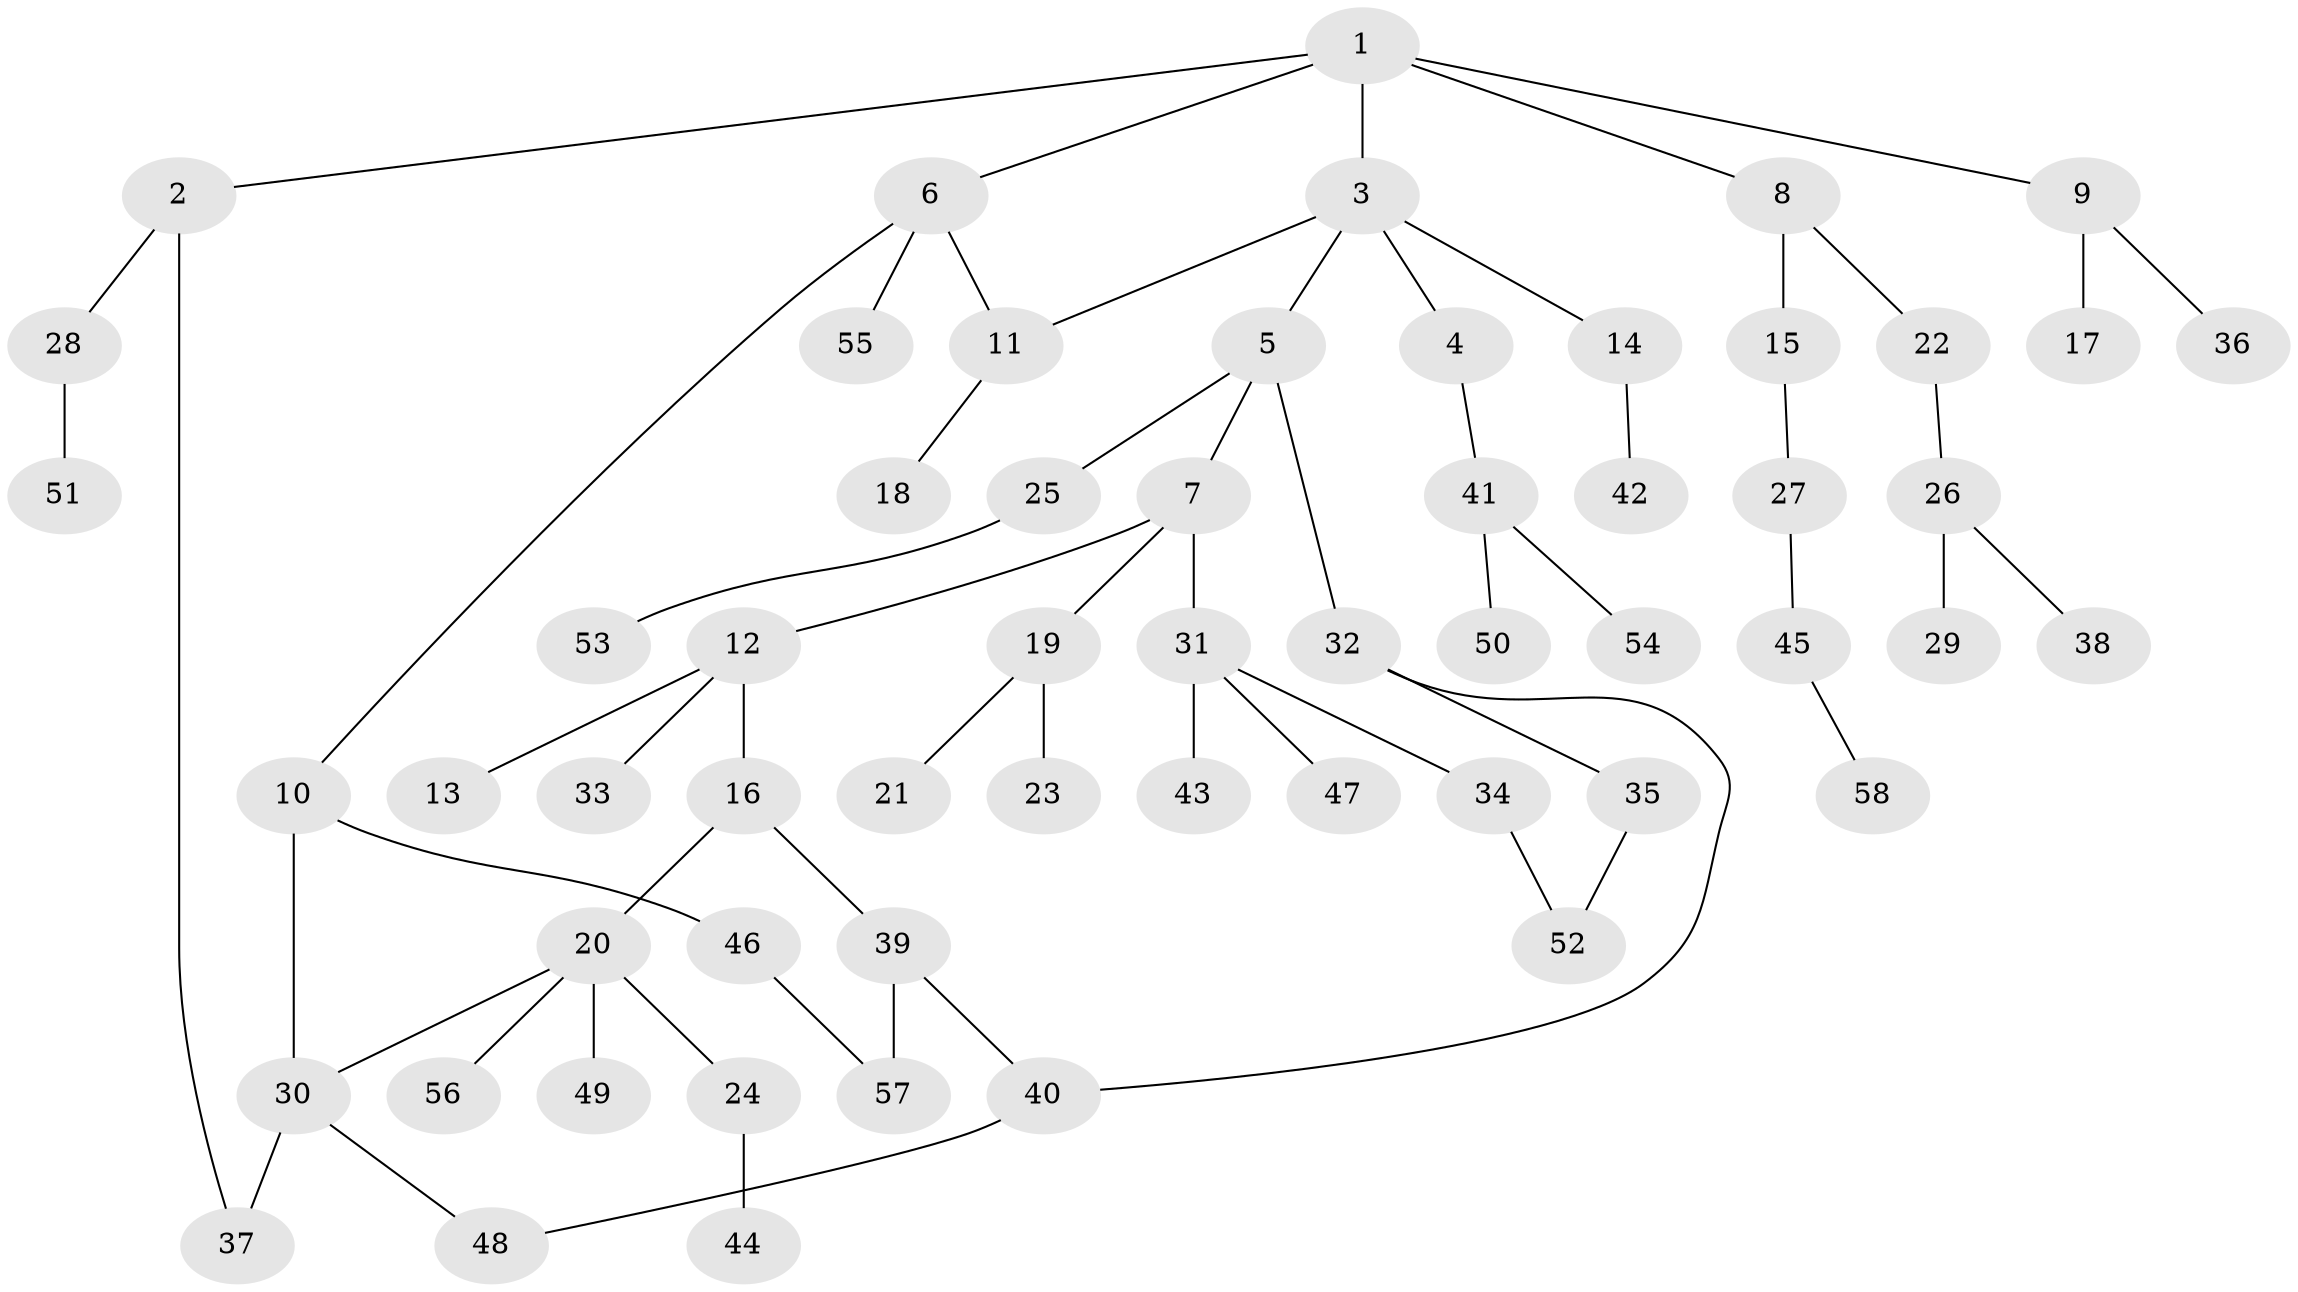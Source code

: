 // Generated by graph-tools (version 1.1) at 2025/10/02/27/25 16:10:51]
// undirected, 58 vertices, 64 edges
graph export_dot {
graph [start="1"]
  node [color=gray90,style=filled];
  1;
  2;
  3;
  4;
  5;
  6;
  7;
  8;
  9;
  10;
  11;
  12;
  13;
  14;
  15;
  16;
  17;
  18;
  19;
  20;
  21;
  22;
  23;
  24;
  25;
  26;
  27;
  28;
  29;
  30;
  31;
  32;
  33;
  34;
  35;
  36;
  37;
  38;
  39;
  40;
  41;
  42;
  43;
  44;
  45;
  46;
  47;
  48;
  49;
  50;
  51;
  52;
  53;
  54;
  55;
  56;
  57;
  58;
  1 -- 2;
  1 -- 3;
  1 -- 6;
  1 -- 8;
  1 -- 9;
  2 -- 28;
  2 -- 37;
  3 -- 4;
  3 -- 5;
  3 -- 11;
  3 -- 14;
  4 -- 41;
  5 -- 7;
  5 -- 25;
  5 -- 32;
  6 -- 10;
  6 -- 55;
  6 -- 11;
  7 -- 12;
  7 -- 19;
  7 -- 31;
  8 -- 15;
  8 -- 22;
  9 -- 17;
  9 -- 36;
  10 -- 46;
  10 -- 30;
  11 -- 18;
  12 -- 13;
  12 -- 16;
  12 -- 33;
  14 -- 42;
  15 -- 27;
  16 -- 20;
  16 -- 39;
  19 -- 21;
  19 -- 23;
  20 -- 24;
  20 -- 30;
  20 -- 49;
  20 -- 56;
  22 -- 26;
  24 -- 44;
  25 -- 53;
  26 -- 29;
  26 -- 38;
  27 -- 45;
  28 -- 51;
  30 -- 37;
  30 -- 48;
  31 -- 34;
  31 -- 43;
  31 -- 47;
  32 -- 35;
  32 -- 40;
  34 -- 52;
  35 -- 52;
  39 -- 57;
  39 -- 40;
  40 -- 48;
  41 -- 50;
  41 -- 54;
  45 -- 58;
  46 -- 57;
}

